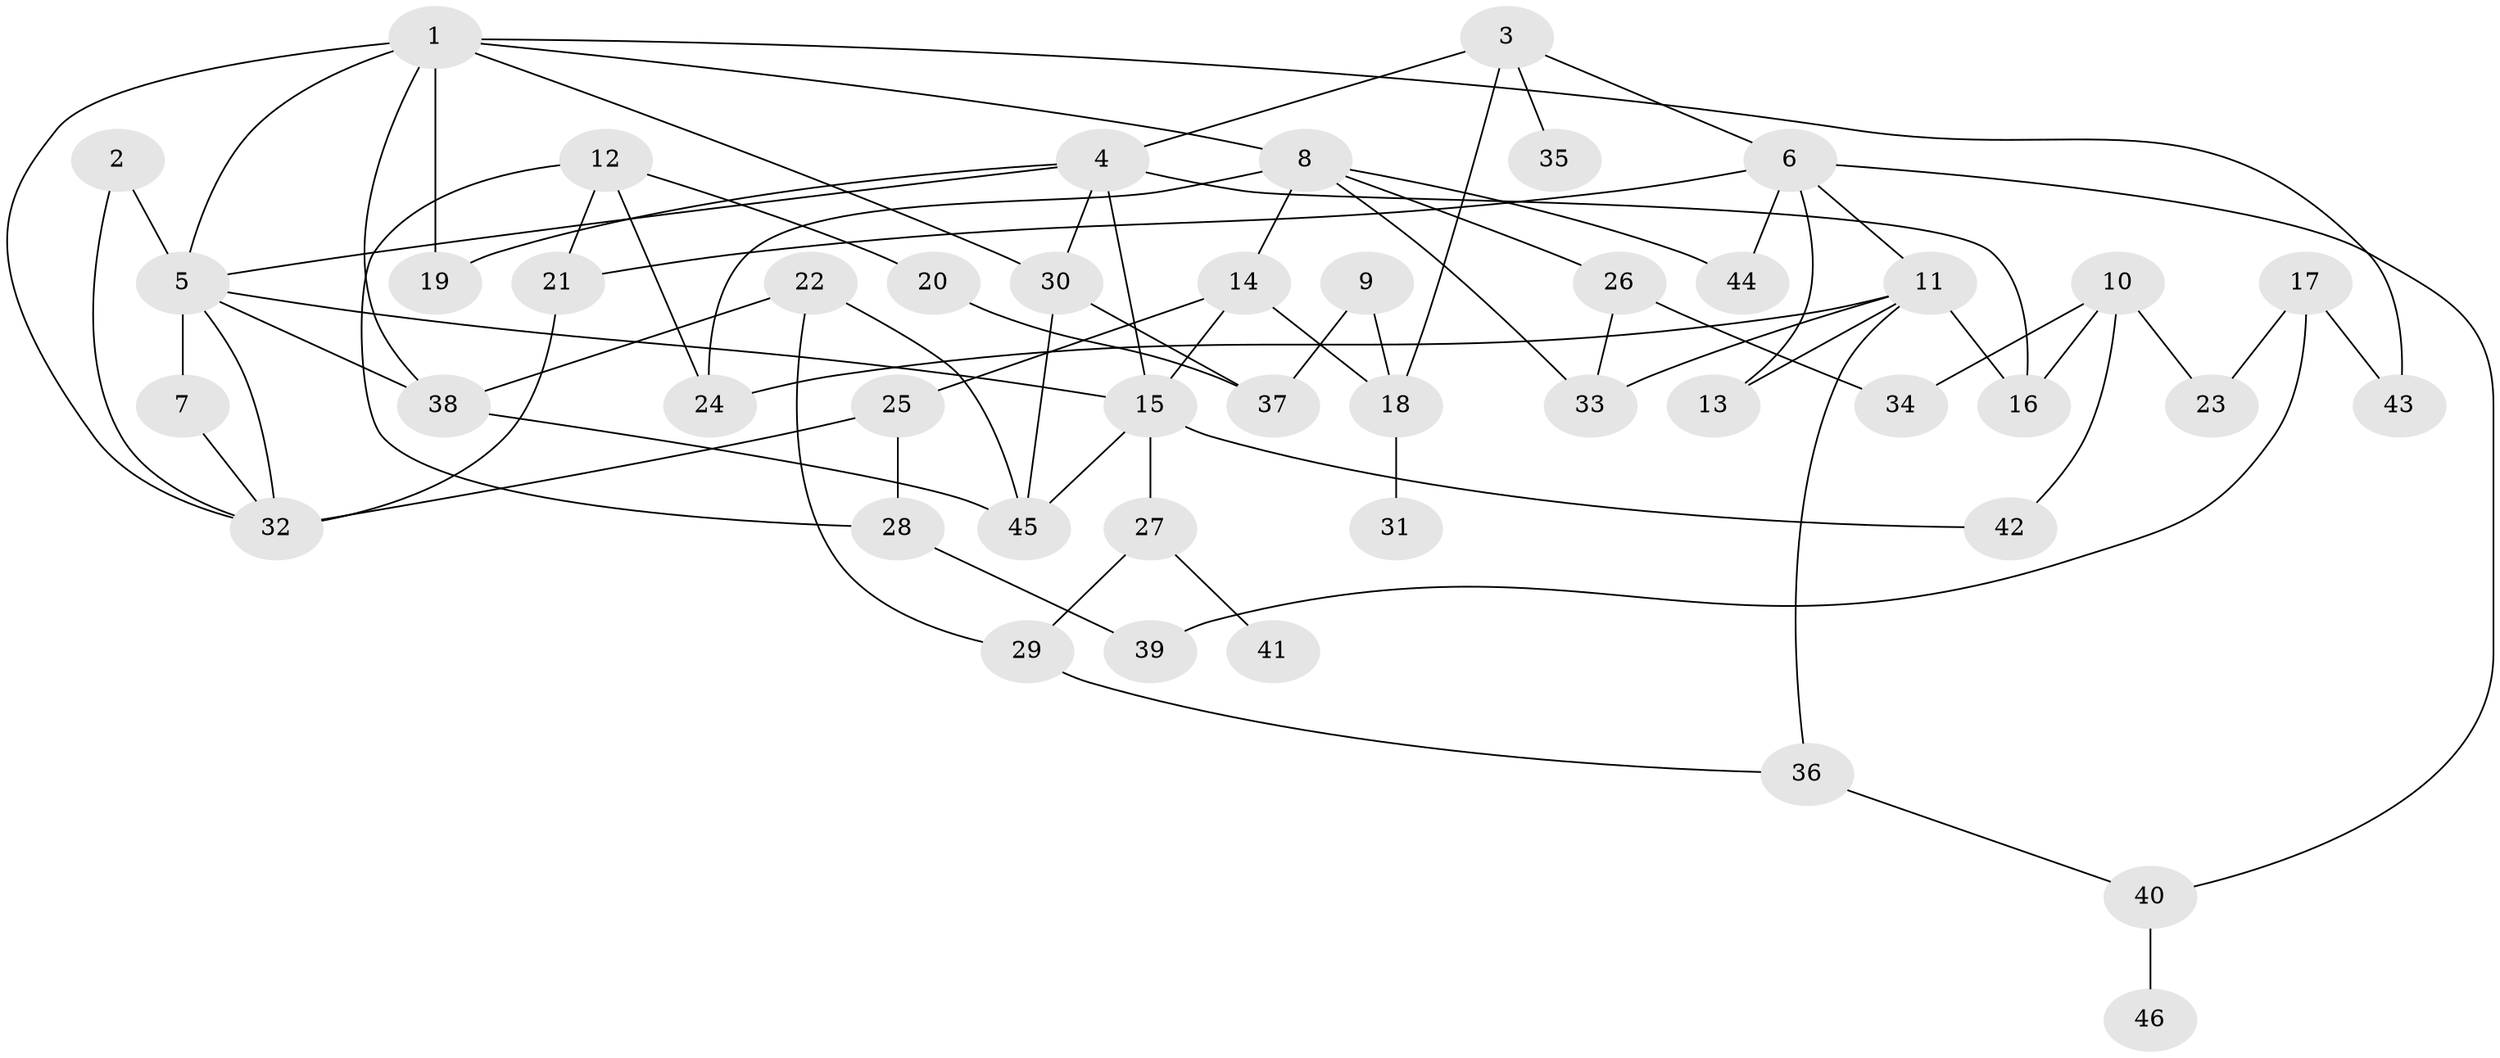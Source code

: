 // original degree distribution, {8: 0.010869565217391304, 7: 0.010869565217391304, 2: 0.2717391304347826, 5: 0.043478260869565216, 4: 0.17391304347826086, 3: 0.2608695652173913, 1: 0.20652173913043478, 6: 0.021739130434782608}
// Generated by graph-tools (version 1.1) at 2025/01/03/09/25 03:01:00]
// undirected, 46 vertices, 76 edges
graph export_dot {
graph [start="1"]
  node [color=gray90,style=filled];
  1;
  2;
  3;
  4;
  5;
  6;
  7;
  8;
  9;
  10;
  11;
  12;
  13;
  14;
  15;
  16;
  17;
  18;
  19;
  20;
  21;
  22;
  23;
  24;
  25;
  26;
  27;
  28;
  29;
  30;
  31;
  32;
  33;
  34;
  35;
  36;
  37;
  38;
  39;
  40;
  41;
  42;
  43;
  44;
  45;
  46;
  1 -- 5 [weight=1.0];
  1 -- 8 [weight=1.0];
  1 -- 19 [weight=1.0];
  1 -- 30 [weight=1.0];
  1 -- 32 [weight=1.0];
  1 -- 38 [weight=1.0];
  1 -- 43 [weight=1.0];
  2 -- 5 [weight=1.0];
  2 -- 32 [weight=1.0];
  3 -- 4 [weight=1.0];
  3 -- 6 [weight=1.0];
  3 -- 18 [weight=1.0];
  3 -- 35 [weight=1.0];
  4 -- 5 [weight=1.0];
  4 -- 15 [weight=1.0];
  4 -- 16 [weight=1.0];
  4 -- 19 [weight=1.0];
  4 -- 30 [weight=1.0];
  5 -- 7 [weight=1.0];
  5 -- 15 [weight=1.0];
  5 -- 32 [weight=1.0];
  5 -- 38 [weight=1.0];
  6 -- 11 [weight=1.0];
  6 -- 13 [weight=1.0];
  6 -- 21 [weight=1.0];
  6 -- 40 [weight=1.0];
  6 -- 44 [weight=1.0];
  7 -- 32 [weight=1.0];
  8 -- 14 [weight=1.0];
  8 -- 24 [weight=1.0];
  8 -- 26 [weight=1.0];
  8 -- 33 [weight=1.0];
  8 -- 44 [weight=1.0];
  9 -- 18 [weight=1.0];
  9 -- 37 [weight=1.0];
  10 -- 16 [weight=1.0];
  10 -- 23 [weight=2.0];
  10 -- 34 [weight=1.0];
  10 -- 42 [weight=1.0];
  11 -- 13 [weight=1.0];
  11 -- 16 [weight=1.0];
  11 -- 24 [weight=1.0];
  11 -- 33 [weight=2.0];
  11 -- 36 [weight=1.0];
  12 -- 20 [weight=1.0];
  12 -- 21 [weight=1.0];
  12 -- 24 [weight=1.0];
  12 -- 28 [weight=1.0];
  14 -- 15 [weight=1.0];
  14 -- 18 [weight=1.0];
  14 -- 25 [weight=1.0];
  15 -- 27 [weight=1.0];
  15 -- 42 [weight=1.0];
  15 -- 45 [weight=1.0];
  17 -- 23 [weight=1.0];
  17 -- 39 [weight=1.0];
  17 -- 43 [weight=1.0];
  18 -- 31 [weight=1.0];
  20 -- 37 [weight=1.0];
  21 -- 32 [weight=1.0];
  22 -- 29 [weight=1.0];
  22 -- 38 [weight=1.0];
  22 -- 45 [weight=1.0];
  25 -- 28 [weight=1.0];
  25 -- 32 [weight=2.0];
  26 -- 33 [weight=2.0];
  26 -- 34 [weight=1.0];
  27 -- 29 [weight=1.0];
  27 -- 41 [weight=1.0];
  28 -- 39 [weight=1.0];
  29 -- 36 [weight=1.0];
  30 -- 37 [weight=1.0];
  30 -- 45 [weight=1.0];
  36 -- 40 [weight=1.0];
  38 -- 45 [weight=1.0];
  40 -- 46 [weight=1.0];
}
